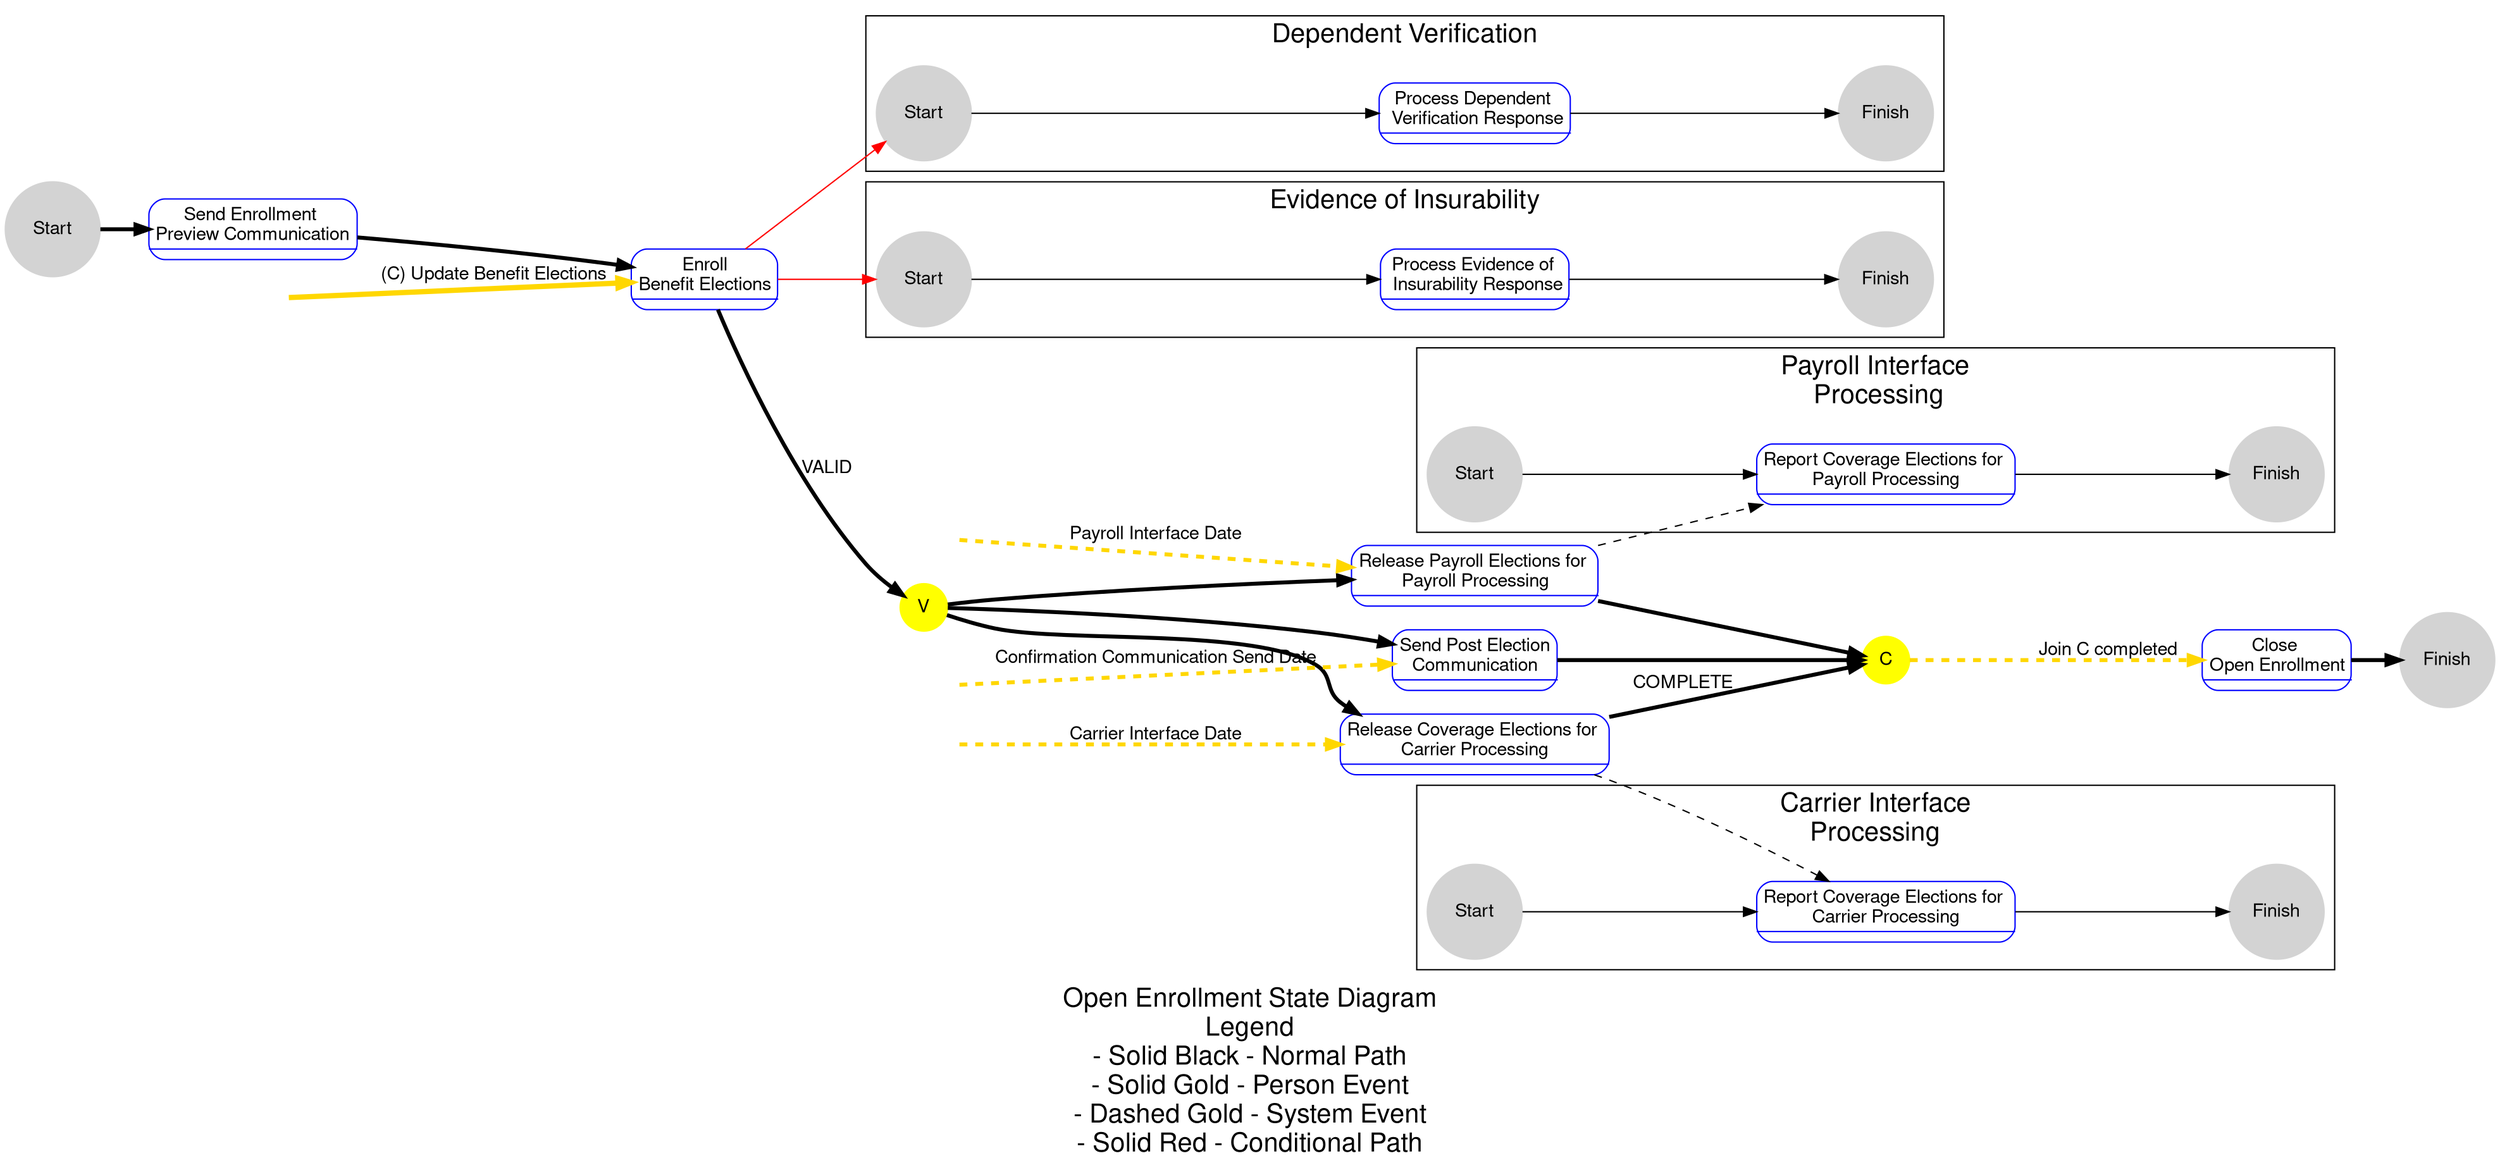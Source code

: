 digraph ER { 
	fontname="Helvetica,Arial,sans-serif"
 	node [fontname="Helvetica,Arial,sans-serif"]
	edge [fontname="Helvetica,Arial,sans-serif",len=2]
	label = "Open Enrollment State Diagram\nLegend\n- Solid Black - Normal Path\n- Solid Gold - Person Event\n- Dashed Gold - System Event\n- Solid Red - Conditional Path";
    //label = 
    //        <table cellborder="0" style="rounded">
    //            <tr><td>Send Enrollment <br/>Preview Communication</td></tr>
    //            <hr/>
   //             <tr><td></td></tr>
    //        </table>
        
	rankdir="LR"
	fontsize=20;
    overlap=scale;
// Terminal Nodes
	node [shape=circle;style=filled;color=lightgray;height=1;fixedsize=true]; 
	Start;
	PayrollStart[label="Start"];
	CarrierStart[label="Start"];
    DvStart[label="Start"];
    EoiStart[label="Start"];
	PayrollFinish[label="Finish"];
	CarrierFinish[label="Finish"];
    DvFinish[label="Finish"];
    EoiFinish[label="Finish"];
	Finish;
// Merge Nodes
	node [shape=circle;style=filled;color=yellow;height=.5;fixedsize=true]; 
	ValidElections[label= "V"];
	Complete[label= "C"];
// End Nodes
	node [shape=circle;style=filled;color=black;height=.25;fixedsize=true]; 
	//End1[label=""];
	//End2[label=""];
	//End3[label=""];
	//End4[label=""];
	//End5[label=""];
	//End6[label=""];
//Task	Nodes
	node [shape=box;style="rounded";color="blue";fixedsize=false]; 
    Task0[label = <
            <table cellborder="0" style="rounded">
                <tr><td>Send Enrollment <br/>Preview Communication</td></tr>
                <hr/>
                <tr><td></td></tr>
            </table>
        > margin=0 shape=none]
    EnrollBenefits[label = <
            <table cellborder="0" style="rounded">
                <tr><td>Enroll<br/>Benefit Elections</td></tr>
                <hr/>
                <tr><td></td></tr>
            </table>
        > margin=0 shape=none]
    ProcessDvVerification [label = <
            <table cellborder="0" style="rounded">
                <tr><td>Process Dependent <br/> Verification Response</td></tr>
                <hr/>
                <tr><td></td></tr>
            </table>
        > margin=0 shape=none]
    ProcessEOIResponse [label = <
            <table cellborder="0" style="rounded">
                <tr><td>Process Evidence of <br/> Insurability Response</td></tr>
                <hr/>
                <tr><td></td></tr>
            </table>
        > margin=0 shape=none]
    Task4P [label = <
            <table cellborder="0" style="rounded">
                <tr><td>Release Payroll Elections for <br/>Payroll Processing</td></tr>
                <hr/>
                <tr><td></td></tr>
            </table>
        > margin=0 shape=none]
    Task4C [label = <
            <table cellborder="0" style="rounded">
                <tr><td>Release Coverage Elections for <br/>Carrier Processing</td></tr>
                <hr/>
                <tr><td></td></tr>
            </table>
        > margin=0 shape=none]
    Task5 [label = <
            <table cellborder="0" style="rounded">
                <tr><td>Close <br/>Open Enrollment</td></tr>
                <hr/>
                <tr><td></td></tr>
            </table>
        > margin=0 shape=none]
    Task6[label = <
            <table cellborder="0" style="rounded">
                <tr><td>Send Post Election<br/>Communication</td></tr>
                <hr/>
                <tr><td></td></tr>
            </table>
        > margin=0 shape=none]
    //DV Nodes
    /*
    DvTask0 [label = <
            <table cellborder="0" style="rounded">
                <tr><td>Dv Request</td></tr>
                <hr/>
                <tr><td></td></tr>
            </table>
        > margin=0 shape=none]
    DvTask1 [label = <
            <table cellborder="0" style="rounded">
                <tr><td>Determine DV Answer</td></tr>
                <hr/>
                <tr><td></td></tr>
            </table>
        > margin=0 shape=none]
    //EOI Nodes
    
    EoiTask0 [label = <
            <table cellborder="0" style="rounded">
                <tr><td> EOI Request</td></tr>
                <hr/>
                <tr><td></td></tr>
            </table>
        > margin=0 shape=none]
    EoiTask1 [label = <
            <table cellborder="0" style="rounded">
                <tr><td>Determine EOI Answer</td></tr>
                <hr/>
                <tr><td></td></tr>
            </table>
        > margin=0 shape=none]
        */
    PayrollTask1 [label = <
            <table cellborder="0" style="rounded">
                <tr><td>Report Coverage Elections for <br/>Payroll Processing</td></tr>
                <hr/>
                <tr><td></td></tr>
            </table>
        > margin=0 shape=none]
    CarrierTask1 [label = <
            <table cellborder="0" style="rounded">
                <tr><td>Report Coverage Elections for <br/>Carrier Processing</td></tr>
                <hr/>
                <tr><td></td></tr>
            </table>
        > margin=0 shape=none]
        
// Events	
	node [shape=box;style="invis"]; 
	E1
	E2
    E3
    E4
    E5
    E6
    
//EDGES	
     edge [color="black";penwidth=3.0];
Start -> Task0
Task0 -> EnrollBenefits
EnrollBenefits -> ValidElections[label="VALID"]
ValidElections -> Task6 
Task4C -> Complete [label="COMPLETE"]
Task4P -> Complete
Task6 -> Complete
Task5 -> Finish;
ValidElections -> Task4C
ValidElections -> Task4P
	edge [color="red";penwidth=1.0];
EnrollBenefits -> DvStart
EnrollBenefits -> EoiStart
	edge [color="black";penwidth=1.0, style="dashed"];
Task4P -> PayrollTask1
Task4C -> CarrierTask1

//Person Events Edges
	edge [style="solid";color="gold";penwidth=4.0]
E1 -> EnrollBenefits [label="(C) Update Benefit Elections"];
//Admin Events Edges
	edge [style="dashed";color="gold";penwidth=3.0]
E4 -> Task4P [label="Payroll Interface Date"];
E5 -> Task4C [label="Carrier Interface Date"];
E7 -> Task6 [label="Confirmation Communication Send Date"];
Complete -> Task5 [label="Join C completed"];
subgraph cluster_dv {
	label = "Dependent Verification";
	edge [color="black";penwidth=1.0,style="solid"];
    DvStart -> ProcessDvVerification -> DvFinish
}
subgraph cluster_eoi {
	label = "Evidence of Insurability";
	edge [color="black";penwidth=1.0,style="solid"];
    EoiStart  -> ProcessEOIResponse -> EoiFinish
}
subgraph cluster_payroll {
	label = "Payroll Interface\n Processing";
	edge [color="black";penwidth=1.0,style="solid"];
PayrollStart -> PayrollTask1 -> PayrollFinish


}
subgraph cluster_carrier {
	label = "Carrier Interface\nProcessing";
	edge [color="black";penwidth=1.0,style="solid"];
 
CarrierStart -> CarrierTask1 -> CarrierFinish

}
}